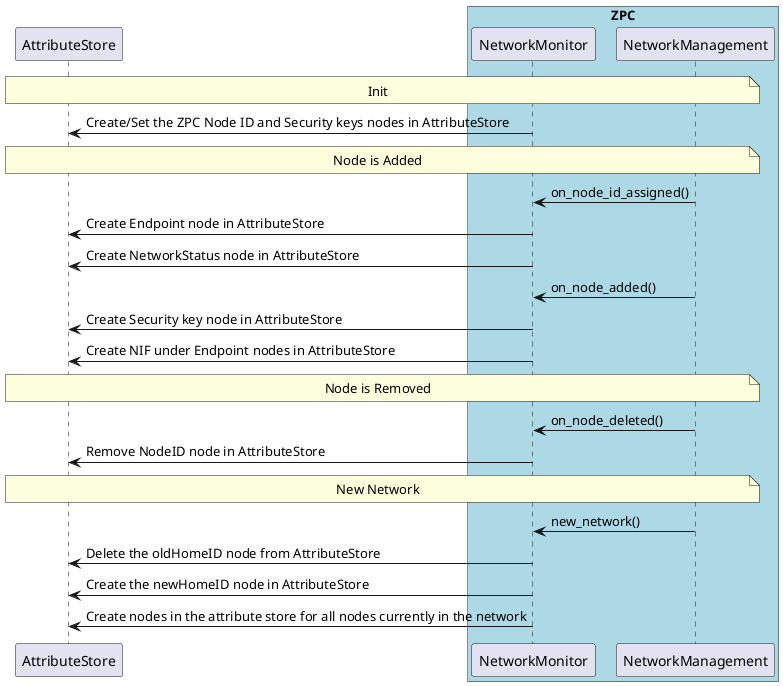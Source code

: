 @startuml inline_umlgraph_1.svg
  participant AttributeStore
  box "ZPC" #LightBlue
  participant NetworkMonitor
  participant NetworkManagement
  end box

  note over AttributeStore,NetworkManagement: Init
  NetworkMonitor        -> AttributeStore       : Create/Set the ZPC Node ID and Security keys nodes in AttributeStore
  note over AttributeStore,NetworkManagement: Node is Added
  NetworkManagement     -> NetworkMonitor       : on_node_id_assigned()
  NetworkMonitor        -> AttributeStore       : Create Endpoint node in AttributeStore
  NetworkMonitor        -> AttributeStore       : Create NetworkStatus node in AttributeStore
  NetworkManagement     -> NetworkMonitor       : on_node_added()
  NetworkMonitor        -> AttributeStore       : Create Security key node in AttributeStore
  NetworkMonitor        -> AttributeStore       : Create NIF under Endpoint nodes in AttributeStore
  note over AttributeStore,NetworkManagement: Node is Removed
  NetworkManagement     -> NetworkMonitor       : on_node_deleted()
  NetworkMonitor        -> AttributeStore       : Remove NodeID node in AttributeStore
  note over AttributeStore,NetworkManagement: New Network
  NetworkManagement     -> NetworkMonitor       : new_network()
  NetworkMonitor        -> AttributeStore       : Delete the oldHomeID node from AttributeStore
  NetworkMonitor        -> AttributeStore       : Create the newHomeID node in AttributeStore
  NetworkMonitor        -> AttributeStore       : Create nodes in the attribute store for all nodes currently in the network
@enduml
@startuml inline_umlgraph_2.svg
  hide footbox
  title Z-Wave node interview detection and monitoring
  participant "Attribute Resolver" as AttributeResolver
  participant "Attribute Store" as AttributeStore
  box "ZPC" #LightBlue
  participant "Network Monitor" as NetworkMonitor
  end box

  activate NetworkMonitor
  NetworkMonitor -> NetworkMonitor: Init
  NetworkMonitor -> AttributeStore: Register callback for NIFs attributes\nnetwork_monitor_on_nif_updated()
  deactivate NetworkMonitor
  ...
  AttributeStore        -> NetworkMonitor       : network_monitor_on_nif_updated()
  activate NetworkMonitor
  NetworkMonitor        -> AttributeStore       : Update the DOTDOT_ATTRIBUTE_ID_STATE_NETWORK_STATUS to \nZCL_NODE_STATE_NETWORK_STATUS_ONLINE_INTERVIEWING
  NetworkMonitor        -> AttributeResolver    : Register listener for the NodeID\nnetwork_monitor_node_id_resolution_listener()
  deactivate NetworkMonitor
  ...
  note over AttributeResolver: Node is resolved
  AttributeResolver     -> NetworkMonitor       : network_monitor_node_id_resolution_listener()
  NetworkMonitor        -> AttributeStore       : Update the DOTDOT_ATTRIBUTE_ID_STATE_NETWORK_STATUS to \nZCL_NODE_STATE_NETWORK_STATUS_ONLINE_FUNCTIONAL
@enduml
@startuml attribute_store_span_persistence.svg
title SPAN persistence in the attribute store
allow_mixing
skinparam objectBorderColor black

package "Attribute Store" <<Database>> {
  object "HomeID" as home_id #fffae6
  home_id : ID = ATTRIBUTE_HOME_ID
  home_id : value = Desired: [], Reported: [8C CE FB E6]

  object "ZPC NodeID" as zpc_node #f2ffe6
  zpc_node : Attribute Type = ATTRIBUTE_NODE_ID
  zpc_node : value = Desired: [], Reported: [01]

  package "Other Nodes"{
    object "NodeID" as node #f2ffe6
    node : Attribute Type = ATTRIBUTE_NODE_ID
    node : value = Desired: [], Reported: [03]

    object "SPAN Entry" as span_entry #FEFEFE
    span_entry : Attribute Type = ATTRIBUTE_S2_SPAN_ENTRY
    span_entry : value = Desired: [] - Reported: [00,3c,8c,fa,31,85,33,eb,db,70,5f,62,b4,65,95,53,91,fb,82,87,49,88,15,d5,ef,7c,dc,4e,36,ee,28,23,4b,d4,9f,01]
  }
}
home_id *-- zpc_node
home_id *-- node
node *-- span_entry
@enduml
@startuml attribute_store_mpan_persistence.svg
title MPAN persistence in the attribute store
allow_mixing
skinparam objectBorderColor black

package "Attribute Store" <<Database>> {

  object "HomeID" as home_id #fffae6
  home_id : ID = ATTRIBUTE_HOME_ID
  home_id : value = Desired: [], Reported: [8C CE FB E6]

  object "ZPC NodeID" as zpc_node #f2ffe6
  zpc_node : Attribute Type = ATTRIBUTE_NODE_ID
  zpc_node : value = Desired: [], Reported: [01]

  object "ZPC MPAN table" as mpan_table #FEFEFE
  mpan_table : Attribute Type = ATTRIBUTE_S2_MPAN_TABLE
  mpan_table : value = Desired: [], Reported: []

  object "ZPC MPAN entry 1" as mpan_entry_1 #FEFEFE
  mpan_entry_1 : Attribute Type = ATTRIBUTE_S2_MPAN_ENTRY
  mpan_entry_1 : value = Desired: [], Reported: [1a,f0,78,62,83,14,bd,42,4c,c5,41,24,f4,02,f2,d4,00,00,01,01]

  object "ZPC MPAN entry 2" as mpan_entry_2 #FEFEFE
  mpan_entry_2 : Attribute Type = ATTRIBUTE_S2_MPAN_ENTRY
  mpan_entry_2 : value = Desired: [], Reported: [5d,8e,47,ce,df,43,47,1f,f4,72,5d,84,43,6d,44,f3,00,00,02,01]

  package "Other Nodes"{
    object "NodeID" as node #f2ffe6
    node : Attribute Type = ATTRIBUTE_NODE_ID
    node : value = Desired: [], Reported: [03]

    object "Multicast Group list" as multicast_group_list #FEFEFE
    multicast_group_list : Attribute Type = ATTRIBUTE_MULTICAST_GROUP_LIST
    multicast_group_list : value = Desired: [], Reported: []

    object "Multicast Group" as multicast_group_1 #FEFEFE
    multicast_group_1 : Attribute Type = ATTRIBUTE_MULTICAST_GROUP
    multicast_group_1 : value = Desired: [], Reported: [01]

    object "Multicast Group" as multicast_group_2 #FEFEFE
    multicast_group_2 : Attribute Type = ATTRIBUTE_MULTICAST_GROUP
    multicast_group_2 : value = Desired: [], Reported: [02]
  }
}

home_id *-- zpc_node

zpc_node *-- mpan_table
mpan_table *-- mpan_entry_1
mpan_table *-- mpan_entry_2

home_id *-- node
node *-- multicast_group_list
multicast_group_list *-- multicast_group_1
multicast_group_list *-- multicast_group_2
@enduml
@startuml inline_umlgraph_5.svg
  box "MQTT Broker" #LightYellow
  participant MQTT
  end box

  box "ZPC" #LightBlue

  participant UclNetworkManagement
  participant NetworkManagement
  end box
  '<i>ucl/by-unid/<gw-node>/</i>\n<i>ProtocolController/NetworkManagement</i>\n{"State": "Idle"}
  note over MQTT: User trigger Add Node
  MQTT                  -> UclNetworkManagement : <i>ucl/by-unid/<gw-node>/</i>\n<i>ProtocolController/</i>\n<i>NetworkManagement/Write</i>\n{"State": "add node", ...}
  UclNetworkManagement  -> NetworkManagement    : zwave_network_management_add_node()
  NetworkManagement     -> UclNetworkManagement : on_state_updated(NM_WAITING_FOR_ADD)
  UclNetworkManagement  -> MQTT                 : <i>ucl/by-unid/<gw-node>/</i>\n<i>ProtocolController/</i>\n<i>NetworkManagement</i>\n{"State": "add node", ...}
  NetworkManagement     -> UclNetworkManagement : on_keys_reported()
  UclNetworkManagement  -> NetworkManagement    : zwave_network_management_keys_set()
  NetworkManagement     -> UclNetworkManagement : on_dsk_report()
  UclNetworkManagement  -> MQTT                 : <i>ucl/by-unid/<gw-node>/</i>\n<i>ProtocolController/</i>\n<i>NetworkManagement</i>\n{"State": "add node",\n<Request DSK>}
  note over MQTT
  User decides to supply DSK
  or Reject the DSK, which
  will end up with a non secure
  node inclusion
  end note
  MQTT                  -> UclNetworkManagement : <i>ucl/by-unid/<gw-node>/</i>\n<i>ProtocolController/</i>\n<i>NetworkManagement/Write</i>\n{"State":"add node"\nDSK or "UserAccept"=false}
  UclNetworkManagement  -> NetworkManagement    : zwave_network_management_dsk_set()
  NetworkManagement     -> UclNetworkManagement : on_node_added()
  UclNetworkManagement  -> MQTT                 : <i>ucl/by-unid/<gw-node>/</i>\n<i>ProtocolController/NetworkManagement</i>\nNetworkManagement {"State": "Idle"}
@enduml
@startuml inline_umlgraph_6.svg
  box "MQTT Broker" #LightYellow
  participant MQTT
  end box
  box "ZPC" #LightBlue
  participant UclNetworkManagement
  participant NetworkManagement
  end box

  note over MQTT: User trigger Remove Node
  MQTT                  -> UclNetworkManagement : <i>ucl/by-unid/<gw-node>/</i>\n<i>ProtocolController/</i>\n<i>NetworkManagement/Write</i>\n{"State": "remove node", ...}
  UclNetworkManagement  -> NetworkManagement    : zwave_network_management_remove_node()
  NetworkManagement     -> UclNetworkManagement : on_state_updated(NM_WAITING_FOR_NODE_REMOVAL)
  UclNetworkManagement  -> MQTT                 : <i>ucl/by-unid/<gw-node>/</i>\n<i>ProtocolController/</i>\n<i>NetworkManagement</i>\n{"State": "remove node", ...}
  ... Waiting for node to be removed ...
  NetworkManagement     -> UclNetworkManagement : on_state_updated(NM_IDLE)
  UclNetworkManagement  -> MQTT                 : <i>ucl/by-unid/<gw-node>/</i>\n<i>ProtocolController/</i>\n<i>NetworkManagement</i>\n{"State": "idle", ...}
@enduml
@startuml inline_umlgraph_7.svg
  box "MQTT Broker" #LightYellow
  participant MQTT
  end box
  box "ZPC" #LightBlue
  participant UclNodeState
  participant UclNetworkManagement
  participant NetworkManagement
  end box

  note over MQTT: User trigger Remove Offline Node
  MQTT                  -> UclNodeState         : <i>ucl/by-unid/<offline-node-unid>/State/Commands/OfflineRemove</i>\n"
  UclNodeState          -> UclNetworkManagement : ucl_network_management_remove_offline_node(node_id)
  UclNetworkManagement  -> NetworkManagement    : zwave_network_management_remove_failed(node_id)
  NetworkManagement     -> UclNetworkManagement : on_state_updated(NM_WAITING_FOR_FAILED_NODE_REMOVAL)
  UclNetworkManagement  -> MQTT                 : <i>ucl/by-unid/<gw-node>/</i>\n<i>ProtocolController/</i>\n<i>NetworkManagement</i>\n{"State": "remove node", ...}
  ... Waiting for offfline node to be removed ...
  NetworkManagement     -> UclNetworkManagement : on_state_updated(NM_IDLE)
  UclNetworkManagement  -> MQTT                 : <i>ucl/by-unid/<gw-node>/</i>\n<i>ProtocolController/</i>\n<i>NetworkManagement</i>\n{"State": "idle", ...}
@enduml
@startuml zwave_multicast.svg
participant SomeTask as t1
participant AttributeStore as as
participant AttributeResolver as ar
participant AttributeResolverGroup as ag
participant "Z-Wave CommandClasses" as cc
participant "Z-Wave API" as zw

... Init ...
ag -> ar : attribute_resolver_register_set_rule_listener(&on_new_set_rule_registered)

... Command Class Init ...
note over cc
    Each CC will register rules on Desired Z-Wave
    attributes, in this example only one rule
    registration is shown.
end note
loop For each registered rule from the Z-Wave Command Class handler
    cc -> ar : attribute_resolver_register_rule(...)
    ar -> ag : on_new_set_rule_registered(...)
    ag -> as : attribute_store_register_callback_by_type_and_state(on_settable_attribute_update, ...)
    note over ag
        Attribute Resolver Group registers a callback for
        when the attribute value is set.
    end note
end

... Desired attribute set ...
note over t1
    Task sets a number of attributes. This could
    e.g. be a command for a ZCL group. In this
    example the task will set the same desired
    value for the same attribute type on 2 nodes
    (could e.g. be On to a
    binary switch).
end note

t1 -> as : attribute_store_set_node_attribute_value(1, DESIRED, ON, 1)
as -> ag : on_settable_attribute_update(...)
note over ag
    Attribute Group Resolver stores the node
    in the <i>multicast_candidates</i> list
end note
t1 -> as : attribute_store_set_node_attribute_value(2, DESIRED, ON, 1)
as -> ag : on_settable_attribute_update(...)
note over ag
    Attribute Group Resolver stores the node
    in the <i>multicast_candidates</i> list
end note

note over ar
    Attribute Resolver will on its next scan
    detect the Desired attribute changes and
    call <i>attribute_resolver_send()</i>, which
    calls <i>zpc_attribute_resolver_send_group()</i>
end note
ar -> ag : zpc_attribute_resolver_send_group(1)
note over ag
    Attribute Store Group will loop through the
    <i>multicast_candidates</i> list and find the
    desired attributes, that can be multicasted.
    Each attribute, that can be multicasted over
    Z-Wave will be sent here, and the attributes
    will be marked added to the attribute store
    resolution list.
end note
ag -> zw : zwave_tx_assign_group(...)
ag -> zw : zwave_tx_scheme_get_node_tx_options(...)
alt supervision
    ag -> zw : zwave_command_class_supervision_send_data(...)
else no supervision
    ag -> zw : zwave_tx_send_data(...)
end
ag -> ar : attribute_resolver_associate_node_with_tx_sessions_id()

ar -> ag : zpc_attribute_resolver_send_group(2)
note over ag
    When the attribute resolver calls the 2nd send
    the attribute is already sent as a multicast,
    and the <i>zpc_attribute_resolver_send_group()</i>
    function will return immediately.
end note
@enduml
@startuml attribute_store_color_switch_command_class.svg
allow_mixing
skinparam objectBorderColor black

legend top
<font color=#FEFEFE>ATTRIBUTE(type)</font> : ATTRIBUTE_COMMAND_CLASS_SWITCH_COLOR_type
endlegend

package "Attribute Store" <<Database>> {
  object "NodeID" as node #f2ffe6
  node : Attribute Type = ATTRIBUTE_NODE_ID
  node : value = Desired: [], Reported: [03]

  object "Endpoint Attribute" as endpoint #e6fff7
  endpoint : Attribute Type = ATTRIBUTE_ENDPOINT_ID
  endpoint : value = Desired: [] - Reported: [04]

  object "Version" as version #FEFEFE
  version : Attribute Type = ATTRIBUTE(VERSION)
  version : value = Desired: [] - Reported: [2]

  object "Supported Components IDs" as supported_components_ids #FFFFFF
  supported_components_ids : Attribute Type = ATTRIBUTE(SUPPORTED_COLOR_COMPONENT_MASK)
  supported_components_ids : value = Desired: [] - Reported: [1C]

  object "Color State" as color_state #FFFFFF
  color_state : Attribute Type = ATTRIBUTE(ATTRIBUTE_COMMAND_CLASS_SWITCH_COLOR_STATE)
  color_state : value = Desired: [1] - Reported: [0]

  package "For each Component ID" <<Rectangle>> {

    object "Component ID" as component_id #FFFFFF
    component_id : Attribute Type = ATTRIBUTE(COLOR_COMPONENT_ID)
    component_id : value = Desired: [] - Reported: [3]

    object "Value" as component_id_value #FFFFFF
    component_id_value : Attribute Type = ATTRIBUTE(VALUE)
    component_id_value : value = Desired: [] - Reported: [255]

    object "Duration" as component_id_duration #FFFFFF
    component_id_duration : Attribute Type = ATTRIBUTE(DURATION)
    component_id_duration : value = Desired: [] - Reported: [2]
}

node *-- endpoint
endpoint *-- version
endpoint *-- supported_components_ids
endpoint *-- color_state
color_state *-- component_id
component_id *-- component_id_value
component_id *-- component_id_duration
@enduml
@startuml attribute_store_color_switch_command_class.svg
allow_mixing
skinparam objectBorderColor black

legend top
<font color=#FEFEFE>ATTRIBUTE(type)</font> : ATTRIBUTE_COMMAND_CLASS_SWITCH_COLOR_type
endlegend

package "Attribute Store" <<Database>> {
  object "NodeID" as node #f2ffe6
  node : Attribute Type = ATTRIBUTE_NODE_ID
  node : value = Desired: [], Reported: [03]

  object "Endpoint Attribute" as endpoint #e6fff7
  endpoint : Attribute Type = ATTRIBUTE_ENDPOINT_ID
  endpoint : value = Desired: [] - Reported: [04]

  object "Version" as version #FEFEFE
  version : Attribute Type = ATTRIBUTE(VERSION)
  version : value = Desired: [] - Reported: [2]

  object "Supported Components IDs" as supported_components_ids #FFFFFF
  supported_components_ids : Attribute Type = ATTRIBUTE(SUPPORTED_COLOR_COMPONENT_MASK)
  supported_components_ids : value = Desired: [] - Reported: [1C]

  object "Color State" as color_state #FFFFFF
  color_state : Attribute Type = ATTRIBUTE(ATTRIBUTE_COMMAND_CLASS_SWITCH_COLOR_STATE)
  color_state : value = Desired: [1] - Reported: [0]

  package "For each Component ID" <<Rectangle>> {

    object "Component ID" as component_id #FFFFFF
    component_id : Attribute Type = ATTRIBUTE(COLOR_COMPONENT_ID)
    component_id : value = Desired: [] - Reported: [3]

    object "Value" as component_id_value #FFFFFF
    component_id_value : Attribute Type = ATTRIBUTE(VALUE)
    component_id_value : value = Desired: [] - Reported: [255]

    object "Duration" as component_id_duration #FFFFFF
    component_id_duration : Attribute Type = ATTRIBUTE(DURATION)
    component_id_duration : value = Desired: [] - Reported: [2]
}

node *-- endpoint
endpoint *-- version
endpoint *-- supported_components_ids
endpoint *-- color_state
color_state *-- component_id
component_id *-- component_id_value
component_id *-- component_id_duration
@enduml
@startuml inline_umlgraph_11.svg
 top to bottom direction
 scale 2200 width

 rectangle  S0_INC_IDLE #aliceblue;line:blue;line.bold;text:blue
 together {
 rectangle  S0_AWAITING_SCHEME_REPORT #aliceblue;line:blue;line.bold;text:blue
 rectangle  S0_HANDLE_SCHEME_REPORT #aliceblue;line:blue;line.bold;text:blue
 rectangle  S0_AWAITING_KEY_VERIFY #aliceblue;line:blue;line.bold;text:blue
 rectangle  S0_HANDLE_NET_KEY_VERIFY #aliceblue;line:blue;line.bold;text:blue
 rectangle  S0_AWAITING_2SCHEME_REPORT #aliceblue;line:blue;line.bold;text:blue
 }

   S0_INC_IDLE -down-> S0_AWAITING_SCHEME_REPORT
 note on link
 EV_S0_BOOTSTRAPPING_START
 S0_SEND_SCHEME_GET_ACTION
 s0_send_scheme_get()
 end note

   S0_AWAITING_SCHEME_REPORT --> S0_INC_IDLE
 note on link
 EV_S0_BOOTSTRAP_ABORT
 S0_BOOTSTRAP_ABORT_ACTION
 s0_abort_bootstrap()
 end note

   S0_AWAITING_SCHEME_REPORT --> S0_INC_IDLE
 note on link
 EV_S0_TIMEOUT
 S0_BOOTSTRAP_ABORT_ACTION
 s0_abort_bootstrap()
 end note

   S0_AWAITING_SCHEME_REPORT --> S0_HANDLE_SCHEME_REPORT
 note on link
 EV_S0_SCHEME_REPORT_RECEIVED
 S0_SCHEME_REPORT_RECV_ACTION
 s0_handle_net_key_verify()
 end note

   S0_HANDLE_SCHEME_REPORT --> S0_INC_IDLE
 note on link
 EV_S0_WRONG_SCHEME_REPORT
 S0_BOOTSTRAP_ABORT_ACTION
 s0_abort_bootstrap()
 end note

   S0_HANDLE_SCHEME_REPORT --> S0_AWAITING_KEY_VERIFY
 note on link
 EV_S0_SEND_KEY_SET
 S0_SEND_KEY_SET_ACTION
 s0_send_key_set()
 end note

   S0_AWAITING_KEY_VERIFY --> S0_INC_IDLE
 note on link
 EV_S0_TIMEOUT
 S0_BOOTSTRAP_ABORT_ACTION
 s0_abort_bootstrap()
 end note

   S0_AWAITING_KEY_VERIFY --> S0_HANDLE_NET_KEY_VERIFY
 note on link
 S0_HANDLE_NET_KEY_VERIFY
 S0_NET_KEY_VERIFY_RECEIVED_ACTION
 s0_handle_net_key_verify()
 end note

   S0_AWAITING_KEY_VERIFY --> S0_INC_IDLE
 note on link
 EV_S0_BOOTSTRAP_ABORT
 S0_BOOTSTRAP_ABORT_ACTION
 s0_abort_bootstrap()
 end note

   S0_HANDLE_NET_KEY_VERIFY --> S0_INC_IDLE
 note on link
 EV_S0_WAS_NOT_CONTROLLER
 S0_NO_ACTION
 s0_abort_bootstrap()
 end note

   S0_HANDLE_NET_KEY_VERIFY --> S0_AWAITING_2SCHEME_REPORT
 note on link
 EV_S0_SEND_SCHEME_INHERIT
 s0_send_scheme_inherit()
 end note

   S0_AWAITING_2SCHEME_REPORT --> S0_INC_IDLE
 note on link
 EV_S0_SCHEME_REPORT_RECEIVED
 S0_SEND_SCHEME_INHERIT_ACTION
 callback to NM
 end note

   S0_AWAITING_2SCHEME_REPORT --> S0_INC_IDLE
 note on link
 EV_S0_TIMEOUT
 S0_BOOTSTRAP_ABORT_ACTION
 s0_abort_bootstrap()
 end note


   S0_AWAITING_2SCHEME_REPORT --> S0_INC_IDLE
 note on link
 EV_S0_BOOTSTRAP_ABORT
 S0_BOOTSTRAP_ABORT_ACTION
 s0_abort_bootstrap()
 end note
@enduml
@startuml inline_umlgraph_13.svg
' Style for the diagram
!theme plain
hide footbox
title Z-Wave frame transmission\nComponents with processes in grey

' List of participants
participant "User component" as u
participant "Z-Wave TX" as tx #DEDEDE
participant "Z-Wave Transports" as zwave_transports
participant "Z-Wave API" as zwapi
participant "Z-Wave RX" as rx #DEDEDE

u -> tx: <b>zwave_tx_send_data\n(frame data, user_callback_function)
tx -> tx: Queues the frame
tx -> u: returns\nSL_STATUS_OK, zwave_tx_session_id
tx -> tx: Process verifies\nthe TX queue
tx -> zwave_transports: <b>zwave_controller_transport_send_data\n(frame data, Z-Wave TX Callback)
zwave_transports -> zwapi: <b>zwapi_send_data\n(frame data, Z-Wave TX Callback)
zwapi -> zwave_transports : SL_STATUS_OK
zwave_transports -> tx : SL_STATUS_OK
zwapi -> zwapi: Frame being sent\non the radio
rx -> rx: continuously\nmonitors\nincoming\nmessages
rx -> zwapi: <b>zwapi_poll</b>()
zwapi -> tx: Z-Wave TX Callback\n(callback registered with last call \nto zwapi_send_data)
tx -> u: User callback
@enduml
@startuml inline_umlgraph_14.svg
' Style for the diagram
!theme plain
hide footbox

title Z-Wave TX parent frame functionality with transports (example)

' List of participants
participant "User component" as u
participant "Z-Wave TX" as tx #DEDEDE
participant "Z-Wave Transports" as zwave_transports
participant "Z-Wave\nS2" as s2 #DEDEDE
participant "Z-Wave API" as zwapi
participant "Z-Wave RX" as rx #DEDEDE

rnote left of u: I have a frame\nto be encrypted\nand then sent.
u -> tx: <b>zwave_tx_send_data\n(frame data, encapsulation=S2 Auth)

rnote right of tx: <b>Queue:\n<b>- Frame 1</b>: Encapsulation S2 Auth

tx -> zwave_transports: <b>zwave_controller_transport_send_data</b>\n(Frame 1, no parent)
zwave_transports -> s2: <b>zwave_s2_send_data</b>\n(Frame 1, no parent)
s2 -> zwave_transports: SL_STATUS_OK
zwave_transports -> tx: SL_STATUS_OK

rnote right of tx: Waits that Z-Wave\nTransports callbacks for Frame 1.

loop for as many encapsulated frames needed\n(Nonce Get, Encapsulated frame, etc) to get Frame 1 delivered
  s2 -> tx: <b>zwave_tx_send_data</b>\n(Frame 2 data, encapsulation = None, Parent = Frame 1)
  rnote right of tx: <b>Queue:\n<b>- Frame 1</b>: Encapsulation S2 Auth\n<b>- Frame 2</b>: Encapsulation None, parent=Frame 1
  tx -> zwave_transports: <b>zwave_controller_transport_send_data</b>\n(Frame 2, Parent = Frame 1)
  zwave_transports -> s2: <b>zwave_s2_send_data</b>\n(Frame 2, Parent = Frame 1)
  s2 -> zwave_transports: SL_STATUS_NOT_SUPPORTED
  zwave_transports -> zwapi: <b>zwave_s2_send_data</b>\n(Frame 2, Parent = Frame 1)
  zwapi -> zwave_transports: SL_STATUS_OK
  zwave_transports -> tx: SL_STATUS_OK

  rnote right of tx: Waits that Z-Wave\nTransports callbacks for Frame 2.

  zwapi -> zwapi: Frame being sent\non the radio
  rx -> rx: continuously\nmonitors\nincoming\nmessages
  rx -> zwapi: <b>zwapi_poll</b>()
  zwapi -> tx: <b>zwapi_send_data</b> callback\n(Frame 2 transmission results)

  tx -> s2: <b>zwave_tx_send_data</b> callback\n(frame 2 transmission results)
end
s2 -> tx: <b>zwave_controller_transport_send_data</b> callback\nFrame 1 transmission completed (no more to encapsulate)

rnote right of tx: <b>Queue:\n<b>- Frame 1</b>: Encap. S2 Auth (sent via Frame 2)
tx -> tx: Process verifies the TX queue\nSee that next frame (1)\nis to be discarded because of Frame 2 replacing it.

tx -> u: <b>zwave_tx_send_data</b> callback\n(frame 1 transmission results)
@enduml
@startuml inline_umlgraph_17.svg
' Style for the diagram
!theme plain
skinparam ActivityBackgroundColor #DEDEDE
skinparam ActivityBorderColor #480509
skinparam ActivityBorderThickness 2
skinparam ActivityFontColor #000000
skinparam ActivityStartColor #797777

partition "Z-Wave TX Process" {
  (*) -->[init] ZWAVE_TX_STATE_IDLE
  if "Queue empty?" then
    -->[Yes] ZWAVE_TX_STATE_IDLE
  else
    -->[No] ZWAVE_TX_STATE_TRANSMISSION_ONGOING
  endif
}

partition "Z-Wave API" {
  --> zwapi_send_data()
}

partition "Z-Wave TX Process" {
  -->[Yes] ZWAVE_TX_STATE_BACKOFF
  if "Backoff timer expired/answer received" then
    if "Child frame?" then
      -->[Yes] ZWAVE_TX_STATE_TRANSMISSION_ONGOING
    else
      -->[No] ZWAVE_TX_STATE_IDLE
    endif
  else
    -->[wait] ZWAVE_TX_STATE_BACKOFF
endif
}
@enduml
@startuml attribute_store_firmware_update.svg
title Firmware Update data model
allow_mixing
skinparam objectBorderColor black

legend top
<font color=#FEFEFE>ATTRIBUTE(type)</font> : ATTRIBUTE_COMMAND_CLASS_FWU_MD_type
endlegend

package "Attribute Store" <<Database>> {
  object "NodeID" as node #f2ffe6
  node : Attribute Type = ATTRIBUTE_NODE_ID
  node : value = Desired: [], Reported: [03]

  object "Endpoint Attribute" as endpoint #e6fff7
  endpoint : Attribute Type = ATTRIBUTE_ENDPOINT_ID
  endpoint : value = Desired: [] - Reported: [04]

  object "Version" as version #FFFFFF
  version : Attribute Type = ATTRIBUTE(VERSION)
  version : value = Desired: [] - Reported: [5]

  object "Firmware Update" as firmware_update #FFFFFF
  firmware_update : Attribute Type = ATTRIBUTE(FWU)
  firmware_update : value = Desired: [], Reported: [1]

  package "For each Firmware ID (0..N)" <<Rectangle>> {
    object "Firmware Entry" as firmare_entry #FFFFFF
    firmare_entry : Attribute Type = ATTRIBUTE(FWU_FW)
    firmare_entry : value = Desired: [], Reported: [0]

    object "Firmware ID" as firmare_id #FFFFFF
    firmare_id : Attribute Type = ATTRIBUTE(FWU_FW_ID)
    firmare_id : value = Desired: [], Reported: [1234]

    object "Firmware Upgradable" as firmare_upgradable #FFFFFF
    firmare_upgradable : Attribute Type = ATTRIBUTE(FWU_FW_ID)
    firmare_upgradable : value = Desired: [], Reported: [0xFF]
  }

  object "Manufacturer ID" as manufacturer_id #FFFFFF
  manufacturer_id : Attribute Type = ATTRIBUTE(FWU_MANUFACTURER_ID)
  manufacturer_id : value = Desired: [], Reported: [0000]

  object "Fragment size" as fragment_size #FFFFFF
  fragment_size : Attribute Type = ATTRIBUTE(FWU_FRAGMENT_SIZE)
  fragment_size : value = Desired: [], Reported: [50]

  object "Activation" as activation #FFFFFF
  activation : Attribute Type = ATTRIBUTE(FWU_ACTIVATION)
  activation : value = Desired: [], Reported: [1]

  object "CC" as cc #FFFFFF
  cc : Attribute Type = ATTRIBUTE(FWU_CC)
  cc : value = Desired: [], Reported: [1]
}

node *-- endpoint
endpoint *-- version
endpoint *-- firmware_update
firmware_update *-- firmare_entry
firmare_entry *-- firmare_id
firmare_entry *-- firmare_upgradable
firmware_update *-- manufacturer_id
firmware_update *-- fragment_size
firmware_update *-- activation
firmware_update *-- cc

manufacturer_id -[hidden]--> fragment_size
activation -[hidden]--> cc
@enduml
@startuml attribute_store_firmware_update_transfer.svg
title Firmware Update transfer data model
allow_mixing
skinparam objectBorderColor black

legend top
<font color=#FEFEFE>ATTRIBUTE(type)</font> : ATTRIBUTE_COMMAND_CLASS_FWU_MD_type
endlegend

package "Attribute Store" <<Database>> {
  object "NodeID" as node #f2ffe6
  node : Attribute Type = ATTRIBUTE_NODE_ID
  node : value = Desired: [], Reported: [03]

  object "Endpoint Attribute" as endpoint #e6fff7
  endpoint : Attribute Type = ATTRIBUTE_ENDPOINT_ID
  endpoint : value = Desired: [] - Reported: [04]

  object "Firmware Update" as firmware_update #FFFFFF
  firmware_update : Attribute Type = ATTRIBUTE(FWU)
  firmware_update : value = Desired: [], Reported: [1]

  object "Transfer State" as transfer_state #FFFFFF
  transfer_state : Attribute Type = ATTRIBUTE(FW_TRANSFER)
  transfer_state : value = Desired: [1] - Reported: []

  object "Target" as firmware_target #FFFFFF
  firmware_target : Attribute Type = ATTRIBUTE(TRANSFER_TARGET)
  firmware_target : value = Desired: [], Reported: [0]

  object "Apply Timestamp" as apply_timestamp #FFFFFF
  apply_timestamp : Attribute Type = ATTRIBUTE(TRANSFER_APPLY_TIMESTAMP)
  apply_timestamp : value = Desired: [], Reported: [234030495820439]

  object "Filename" as filename #FFFFFF
  filename : Attribute Type = ATTRIBUTE(TRANSFER_FILENAME)
  filename : value = Desired: [], Reported: [ZW_PowerStrip.gbl]

  object "Offset" as transfer_offset #FFFFFF
  transfer_offset : Attribute Type = ATTRIBUTE(TRANSFER_OFFSET)
  transfer_offset : value = Desired: [], Reported: [4]

  object "Size" as total_size #FFFFFF
  total_size : Attribute Type = ATTRIBUTE(TRANSFER_SIZE)
  total_size : value = Desired: [], Reported: [85020]

  object "Last Status" as last_status #FFFFFF
  last_status : Attribute Type = ATTRIBUTE(FW_TRANSFER_LAST_STATUS)
  last_status : value = Desired: [], Reported: [0]

  object "Fragment Size" as fragment_size #FFFFFF
  fragment_size : Attribute Type = ATTRIBUTE(FWU_FRAGMENT_SIZE)
  fragment_size : value = Desired: [], Reported: [1C]

  object "Expiry time" as expiry_time #FFFFFF
  expiry_time : Attribute Type = ATTRIBUTE(TRANSFER_EXPIRY_TIME)
  expiry_time : value = Desired: [], Reported: [234030496320439]
}

node *-- endpoint
endpoint *-- firmware_update
firmware_update *-- transfer_state
transfer_state *-- firmware_target
transfer_state *-- apply_timestamp
transfer_state *-- filename

firmware_target -[hidden]--> transfer_offset
apply_timestamp -[hidden]--> total_size
filename -[hidden]--> last_status
transfer_offset -[hidden]--> fragment_size
total_size -[hidden]--> expiry_time

transfer_state *-- transfer_offset
transfer_state *-- total_size
transfer_state *-- last_status
transfer_state *-- fragment_size
transfer_state *-- expiry_time
@enduml
@startuml inline_umlgraph_19.svg
[*] --> IDLE
IDLE --> ONGOING : Initiate firmware update
IDLE: Reported: IDLE
IDLE: Desired: IDLE
ONGOING --> ONGOING : End node responds and frame valid
ONGOING: Reported: ONGOING
ONGOING: Desired: IDLE
ONGOING --> WAITING_FOR_ACTIVATION : Update done and end node supports activation
WAITING_FOR_ACTIVATION --> ACTIVATION_TIMEOUT: Set apply timer callback
ACTIVATION_TIMEOUT --> IDLE : Get rule triggerred to send Activtion command. Update either success or fail.
WAITING_FOR_ACTIVATION: Reported: WAITING_FOR_ACTIVATION
WAITING_FOR_ACTIVATION: Desired: IDLE
ACTIVATION_TIMEOUT: Reported: Undefined
ACTIVATION_TIMEOUT: Desired: WAITING_FOR_ACTIVATION
ONGOING --> WAITING_FOR_REBOOT : Update done and end node requires reboot
WAITING_FOR_REBOOT: Reported: WAITING_FOR_REBOOT
WAITING_FOR_REBOOT: Desired: IDLE
WAITING_FOR_REBOOT --> IDLE : Reboot done. Update either success or fail.
ONGOING --> IDLE : Update either success or fail. No reboot needed.
@enduml
@startuml multi_channel_attribute_store_tree.svg
title Attribute Store Multi Channel Command Class attributes
allow_mixing
skinparam objectBorderColor black

object HomeID #fffae6
HomeID : ID = ATTRIBUTE_HOME_ID
HomeID : value = Desired: [], Reported: [8C CE FB E6]

object "NodeID" as NodeID_1 #f2ffe6
NodeID_1 : ID = ATTRIBUTE_NODE_ID
NodeID_1 : value = Desired: [], Reported: [01]

object "Endpoint 0" as endpoint_0 #e6fff7
endpoint_0 : ID = ATTRIBUTE_ENDPOINT_ID
endpoint_0 : value = Desired: [], Reported: [00]

object "Attribute" as attribute_1 #FFFFFF
attribute_1 : ID = MULTI_CHANNEL_VERSION
attribute_1 : value = Desired: [], Reported: [04]

object "Attribute" as attribute_2 #FFFFFF
attribute_2 : ID = MULTI_CHANNEL_IDENTICAL_ENDPOINTS
attribute_2 : value = Desired: [], Reported: [00]

object "Attribute" as attribute_3 #FFFFFF
attribute_3 : ID = MULTI_CHANNEL_INDIVIDUAL_ENDPOINTS
attribute_3 : value = Desired: [], Reported: [03]

object "Attribute" as attribute_4 #FFFFFF
attribute_4 : ID = MULTI_CHANNEL_AGGREGATED_ENDPOINTS
attribute_4 : value = Desired: [], Reported: [02]

object "Attribute" as attribute_5 #FFFFFF
attribute_5 : ID = MULTI_CHANNEL_ALL_INDIVIDUAL_ENDPOINTS_FOUND
attribute_5 : value = Desired: [], Reported: [01]


package "For each Individual endpoint" <<Rectangle>> {
  object "Endpoint X" as endpoint_x #e6fff7
  endpoint_x : ID = ATTRIBUTE_ENDPOINT_ID
  endpoint_x : value = Desired: [], Reported: [X]
}

package "For each Aggregated endpoint" <<Rectangle>> {
  object "Endpoint Y" as endpoint_y #e6fff7
  endpoint_y : ID = ATTRIBUTE_ENDPOINT_ID
  endpoint_y : value = Desired: [], Reported: [Y]

  object "Attribute" as attribute_6 #FFFFFF
  attribute_6 : ID = MULTI_CHANNEL_AGGREGATED_MEMBERS
  attribute_6 : value = Desired: [], Reported: [X1 X2 X3]
}

HomeID *-- NodeID_1
NodeID_1 *-- endpoint_0
NodeID_1 *-- endpoint_x
NodeID_1 *-- endpoint_y
endpoint_0 *-- attribute_1
endpoint_0 *-- attribute_2
endpoint_0 *-- attribute_3
endpoint_0 *-- attribute_4
endpoint_0 *-- attribute_5
endpoint_y *-- attribute_6

attribute_1 -[hidden]--> attribute_3
attribute_2 -[hidden]--> attribute_4
attribute_3 -[hidden]--> attribute_5
attribute_4 -[hidden]--> attribute_6
@enduml
@startuml attribute_store_version_data.svg
title Version Command Class data model
allow_mixing
skinparam objectBorderColor black

legend top
<font color=#FEFEFE>ATTRIBUTE(type)</font> : ATTRIBUTE_CC_VERSION_type
endlegend

package "Attribute Store" <<Database>> {
  object "NodeID" as node_id #f2ffe6
  node_id : Attribute Type = ATTRIBUTE_NODE_ID
  node_id : value = Desired: [], Reported: [03]

  object "Endpoint Attribute" as endpoint #e6fff7
  endpoint : Attribute Type = ATTRIBUTE_ENDPOINT_ID
  endpoint : value = Desired: [] - Reported: [04]

  object "Version CC version" as version_cc_version #FFFFFF
  version_cc_version : Attribute Type = ATTRIBUTE_COMMAND_CLASS_VERSION_VERSION
  version_cc_version : value = Desired: [], Reported: [1]

  object "Version Report Data" as version_report_data #FFFFFF
  version_report_data : Attribute Type = ATTRIBUTE(VERSION_REPORT_DATA)
  version_report_data : value = Desired: [] - Reported: [1]

  object "Z-Wave Library type" as zwave_library_type #FFFFFF
  zwave_library_type : Attribute Type = ATTRIBUTE(ZWAVE_LIBRARY_TYPE)
  zwave_library_type : value = Desired: [] - Reported: [7]

  object "Z-Wave Protocol version" as zwave_protocol_version #FFFFFF
  zwave_protocol_version : Attribute Type = ATTRIBUTE(ZWAVE_PROTOCOL_VERSION)
  zwave_protocol_version : value = Desired: [] - Reported: [00 07 16 03]

  package "For each Firmware target" <<Rectangle>> {
    object "Firmware (target)" as firmware #FFFFFF
    firmware : Attribute Type = ATTRIBUTE(FIRMWARE)
    firmware : value = Desired: [] - Reported: [00]

    object "Firmware version" as firmware_version #FFFFFF
    firmware_version : Attribute Type = ATTRIBUTE(FIRMWARE_VERSION)
    firmware_version : value = Desired: [] - Reported: [00 07 15 03]
  }

  object "Z-Wave Software Get Support" as zwave_software_get_support #FFFFFF
  zwave_software_get_support : Attribute Type = ATTRIBUTE(ZWAVE_SOFTWARE_GET_SUPPORT)
  zwave_software_get_support : value = Desired: [] - Reported: [01]

  object "SDK Version" as sdk_version #FFFFFF
  sdk_version : Attribute Type = ATTRIBUTE(SDK_VERSION)
  sdk_version : value = Desired: [] - Reported: [00 07 17 00]

  object "App Framework API Version" as app_framework_api_version #FFFFFF
  app_framework_api_version : Attribute Type = ATTRIBUTE(APPLICATION_FRAMEWORK_API_VERSION)
  app_framework_api_version : value = Desired: [] - Reported: [00 07 12 15]

  object "App Framework build number" as app_framework_build #FFFFFF
  app_framework_build : Attribute Type = ATTRIBUTE(APPLICATION_FRAMEWORK_BUILD_NUMBER)
  app_framework_build : value = Desired: [] - Reported: [00 00 10 00]

  object "Host interface Version" as host_interface_version #FFFFFF
  host_interface_version : Attribute Type = ATTRIBUTE(HOST_INTERFACE_VERSION)
  host_interface_version : value = Desired: [] - Reported: [00 07 12 15]

  object "Host interface build number" as host_interface_build #FFFFFF
  host_interface_build : Attribute Type = ATTRIBUTE(HOST_INTERFACE_BUILD_NUMBER)
  host_interface_build : value = Desired: [] - Reported: [00 00 10 00]

  object "Z-Wave Protocol build number" as zwave_protocol_build #FFFFFF
  zwave_protocol_build : Attribute Type = ATTRIBUTE(ZWAVE_PROTOCOL_BUILD_NUMBER)
  zwave_protocol_build : value = Desired: [] - Reported: [00 00 10 00]

  object "Application build number" as application_build #FFFFFF
  application_build : Attribute Type = ATTRIBUTE(APPLICATION_BUILD_NUMBER)
  application_build : value = Desired: [] - Reported: [00 00 10 00]

  object "Hardware" as hardware_version #FFFFFF
  hardware_version : Attribute Type = ATTRIBUTE(HARDWARE_VERSION)
  hardware_version : value = Desired: [] - Reported: [00 00 00 01]

  object "Version CC found" as version_cc_found #FFFFFF
  version_cc_found : Attribute Type = ATTRIBUTE(FOUND)
  version_cc_found : value = Desired: [] - Reported: []
}

node_id *-down- endpoint
node_id *-down- version_cc_found
endpoint *-down- version_cc_version
endpoint *-down- version_report_data
version_cc_version -[hidden]--> version_report_data
version_report_data *-down- zwave_library_type
version_report_data *-down- zwave_protocol_version
zwave_protocol_version -[hidden]--> zwave_library_type
zwave_library_type -[hidden]--> hardware_version
version_report_data *-down- firmware
firmware *-down- firmware_version
version_report_data *-down- hardware_version

endpoint *-down- zwave_software_get_support
endpoint *-down- sdk_version
endpoint *-down- app_framework_api_version
endpoint *-down- app_framework_build
endpoint *-down- host_interface_version
endpoint *-down- host_interface_build
endpoint *-down- zwave_protocol_build
endpoint *-down- application_build

zwave_software_get_support -[hidden]--> host_interface_version
sdk_version -[hidden]--> host_interface_build
host_interface_version -[hidden]--> app_framework_api_version
host_interface_build -[hidden]--> zwave_protocol_build
app_framework_api_version -[hidden]--> app_framework_build
zwave_protocol_build -[hidden]--> application_build
@enduml
@startuml attribute_store_alarm_sensor_command_class.svg
title Alarm Sensor data model
allow_mixing
skinparam objectBorderColor black

legend top
<font color=#FEFEFE>ATTRIBUTE(type)</font> : ATTRIBUTE_COMMAND_CLASS_ALARM_SENSOR_type
endlegend

package "Attribute Store" <<Database>> {
  object "NodeID" as node #f2ffe6
  node : Attribute Type = ATTRIBUTE_NODE_ID
  node : value = Desired: [], Reported: [03]

  object "Endpoint Attribute" as endpoint #e6fff7
  endpoint : Attribute Type = ATTRIBUTE_ENDPOINT_ID
  endpoint : value = Desired: [] - Reported: [04]

  object "Version" as version #FEFEFE
  version : Attribute Type = ATTRIBUTE(VERSION)
  version : value = Desired: [] - Reported: [2]

  object "Type" as type #FFFFFF
  type : Attribute Type = ATTRIBUTE(TYPE)
  type : value = Reported: [00]

  object "Bitmask" as bitmask #FFFFFF
  bitmask : Attribute Type = ATTRIBUTE(BITMASK)
  bitmask : value = Reported: [01]

  object "State" as state #FFFFFF
  state : Attribute Type = ATTRIBUTE(STATE)
  state : value = Reported: [255]

  object "NodeID" as nodeid #FFFFFF
  nodeid : Attribute Type = ATTRIBUTE(NODE_ID)
  nodeid : value = Reported: [20]

  object "Seconds" as seconds #FFFFFF
  seconds : Attribute Type = ATTRIBUTE(SECONDS)
  seconds : value = Reported: [10]
}

node *-- endpoint
endpoint *-- version
endpoint *-- type
type *-- state
type *-- nodeid
type *-- seconds
endpoint *-- bitmask
@enduml
@startuml attribute_store_association_command_class.svg
title Association data model
allow_mixing
skinparam objectBorderColor black

legend top
<font color=#FEFEFE>ATTRIBUTE(type)</font> : ATTRIBUTE_COMMAND_CLASS_ASSOCIATION_type
endlegend

package "Attribute Store" <<Database>> {
  object "NodeID" as node #f2ffe6
  node : Attribute Type = ATTRIBUTE_NODE_ID
  node : value = Desired: [], Reported: [03]

  object "Endpoint Attribute" as endpoint #e6fff7
  endpoint : Attribute Type = ATTRIBUTE_ENDPOINT_ID
  endpoint : value = Desired: [] - Reported: [04]

  object "Supported Groupings" as group_number #FFFFFF
  group_number : Attribute Type = ATTRIBUTE(SUPPORTED_GROUPINGS)
  group_number : value = Desired: [] - Reported: [1]

  package "For each Association Group" <<Rectangle>> {
    object "Group ID" as group_id #FFFFFF
    group_id : ID = ATTRIBUTE(GROUP_ID)
    group_id : value = Desired: [], Reported: [Group X]

    object "Group Name" as group_name #FFFFFF
    group_name : ID = ATTRIBUTE(GROUP_NAME)
    group_name : value = Desired: [], Reported: ["Group Name"]

    object "Group Profile" as group_profile #FFFFFF
    group_profile : ID = ATTRIBUTE(GROUP_PROFILE)
    group_profile : value = Desired: [], Reported: [0x0001]

    object "Group Command List" as group_command_list #FFFFFF
    group_command_list : ID = ATTRIBUTE(GROUP_COMMAND_LIST)
    group_command_list : value = Desired: [], Reported: [0x5A 0x01 0x25 0x03]

    object "Group Content" as group_content #FFFFFF
    group_content : ID = ATTRIBUTE(GROUP_CONTENT)
    group_content : value = Desired: [03 00 01 00], Reported: [02]

    object "Group Capacity" as group_capacity #FFFFFF
    group_capacity : ID = ATTRIBUTE(MAX_NODES_SUPPORTED)
    group_capacity : value = Desired: [], Reported: [05]
  }
}

node *-- endpoint
endpoint *-- group_number
endpoint *-- group_id
group_id *-- group_name
group_id *-- group_profile
group_id *-- group_command_list
group_id *-- group_content
group_id *-- group_capacity

group_command_list -[hidden]--> group_content
group_profile -[hidden]--> group_capacity
@enduml
@startuml attribute_store_barrier_operator_command_class.svg
title Barrier Operator data model
allow_mixing
skinparam objectBorderColor black

legend top
<font color=#FEFEFE>ATTRIBUTE(type)</font> : ATTRIBUTE_COMMAND_CLASS_BARRIER_OPERATOR_type
endlegend

package "Attribute Store" <<Database>> {
  object "NodeID" as node #f2ffe6
  node : Attribute Type = ATTRIBUTE_NODE_ID
  node : value = Desired: [], Reported: [03]

  object "Endpoint Attribute" as endpoint #e6fff7
  endpoint : Attribute Type = ATTRIBUTE_ENDPOINT_ID
  endpoint : value = Desired: [] - Reported: [04]

  object "Version" as version #FEFEFE
  version : Attribute Type = ATTRIBUTE(VERSION)
  version : value = Desired: [] - Reported: [1]

  object "State" as state #FFFFFF
  state : Attribute Type = ATTRIBUTE(STATE)
  state : value = Desired: [00] - Reported: [255]

  object "Bitmask" as bitmask #FFFFFF
  bitmask : Attribute Type = ATTRIBUTE(BITMASK)
  bitmask : value = Reported: [01]

  object "Subsystem Type" as stype #FFFFFF
  stype : Attribute Type = ATTRIBUTE(SUBSYSTEM_TYPE)
  stype : value = Reported: [0]

  object "Subsystem State" as sstate #FFFFFF
  sstate : Attribute Type = ATTRIBUTE(SUBSYSTEM_STATE)
  sstate : value =  Desired: [00] - Reported: [255]

  
}

node *-- endpoint
endpoint *-- version
endpoint *-- state
endpoint *-- bitmask
endpoint *-- stype
stype *-- sstate
@enduml
@startuml attribute_store_basic_command_class.svg
title Basic Command Class data model
allow_mixing
skinparam objectBorderColor black

legend top
<font color=#FEFEFE>ATTRIBUTE(type)</font> : ATTRIBUTE_COMMAND_CLASS_BASIC_type
endlegend

package "Attribute Store" <<Database>> {
  object "NodeID" as node #f2ffe6
  node : Attribute Type = ATTRIBUTE_NODE_ID
  node : value = Desired: [], Reported: [03]

  object "Endpoint Attribute" as endpoint #e6fff7
  endpoint : Attribute Type = ATTRIBUTE_ENDPOINT_ID
  endpoint : value = Desired: [] - Reported: [04]

  object "Version" as version #FEFEFE
  version : Attribute Type = ATTRIBUTE(VERSION)
  version : value = Desired: [] - Reported: [2]

  object "Value" as value #FFFFFF
  value : Attribute Type = ATTRIBUTE(VALUE)
  value : value = Desired: [0x00], Reported: [0xFF]

  object "Duration" as duration #FFFFFF
  duration : Attribute Type = ATTRIBUTE(DURATION)
  duration : value = Desired: [10], Reported: [10]

  object "Probe State" as probe_status #FFFFFF
  probe_status : Attribute Type = ATTRIBUTE(PROBE_STATUS)
  probe_status : value = Desired: [] - Reported: [2]
}

node *-- endpoint
endpoint *-- version
endpoint *-- value
endpoint *-- duration
endpoint *-- probe_status
@enduml
@startuml attribute_store_binary_switch_command_class.svg
title Binary Switch data model
allow_mixing
skinparam objectBorderColor black

legend top
<font color=#FEFEFE>ATTRIBUTE(type)</font> : ATTRIBUTE_COMMAND_CLASS_BINARY_SWITCH_type
endlegend

package "Attribute Store" <<Database>> {
  object "NodeID" as node #f2ffe6
  node : Attribute Type = ATTRIBUTE_NODE_ID
  node : value = Desired: [], Reported: [03]

  object "Endpoint Attribute" as endpoint #e6fff7
  endpoint : Attribute Type = ATTRIBUTE_ENDPOINT_ID
  endpoint : value = Desired: [] - Reported: [04]

  object "Version" as version #FEFEFE
  version : Attribute Type = ATTRIBUTE(VERSION)
  version : value = Desired: [] - Reported: [2]

  object "State" as state #FFFFFF
  state : Attribute Type = ATTRIBUTE(STATE)
  state : value = Desired: [1] - Reported: [0]

  object "Value" as value #FFFFFF
  value : Attribute Type = ATTRIBUTE(VALUE)
  value : value = Desired: [0x00], Reported: [0xFF]

  object "Duration" as duration #FFFFFF
  duration : Attribute Type = ATTRIBUTE(DURATION)
  duration : value = Desired: [10], Reported: [10]
}

node *-- endpoint
endpoint *-- version
endpoint *-- state
state *-- value
state *-- duration
@enduml
@startuml attribute_store_central_scene_command_class.svg
title Central Scene data model
allow_mixing
skinparam objectBorderColor black

legend top
<font color=#FEFEFE>ATTRIBUTE(type)</font> : ATTRIBUTE_COMMAND_CLASS_CENTRAL_SCENE_type
endlegend

package "Attribute Store" <<Database>> {
  object "NodeID" as node #f2ffe6
  node : Attribute Type = ATTRIBUTE_NODE_ID
  node : value = Desired: [], Reported: [03]

  object "Endpoint Attribute" as endpoint #e6fff7
  endpoint : Attribute Type = ATTRIBUTE_ENDPOINT_ID
  endpoint : value = Desired: [] - Reported: [04]

  object "Version" as version #FEFEFE
  version : Attribute Type = ATTRIBUTE(VERSION)
  version : value = Desired: [] - Reported: [2]

  object "Number of scenes" as number_of_scenes #FFFFFF
  number_of_scenes : Attribute Type = ATTRIBUTE(NUMBER_OF_SCENES)
  number_of_scenes : value = Desired: [] - Reported: [10]

  object "Max Number of Key attributes" as key_attributes #FFFFFF
  key_attributes : Attribute Type = ATTRIBUTE(MAX_KEY_ATTRIBUTE)
  key_attributes : value = Desired: [] - Reported: [25]

  object "Slow Refresh" as slow_refresh #FFFFFF
  slow_refresh : Attribute Type = ATTRIBUTE(SLOW_REFRESH)
  slow_refresh : value = Desired: [1], Reported: [0]

  object "Active Scene" as active_scene #FFFFFF
  active_scene : Attribute Type = ATTRIBUTE(ACTIVE_SCENE)
  active_scene : value = Desired: [], Reported: [0]

  object "Active Scene Sequence Number" as active_scene_sequence_number #FFFFFF
  active_scene_sequence_number : Attribute Type = ATTRIBUTE(ACTIVE_SCENE_SEQUENCE_NUMBER)
  active_scene_sequence_number : value = Desired: [], Reported: [2]
}

node *-- endpoint
endpoint *-- version
endpoint *-- number_of_scenes
endpoint *-- key_attributes
endpoint *-- slow_refresh
endpoint *-- active_scene
active_scene *-- active_scene_sequence_number
@enduml
@startuml attribute_store_configuration_command_class.svg
allow_mixing
skinparam objectBorderColor black

legend top
<font color=#FEFEFE>ATTRIBUTE(type)</font> : ATTRIBUTE_COMMAND_CLASS_CONFIGURATION_type
endlegend

package "Attribute Store" <<Database>> {
  object "NodeID" as node #f2ffe6
  node : Attribute Type = ATTRIBUTE_NODE_ID
  node : value = Desired: [], Reported: [03]

  object "Endpoint Attribute" as endpoint #e6fff7
  endpoint : Attribute Type = ATTRIBUTE_ENDPOINT_ID
  endpoint : value = Desired: [] - Reported: [04]

  object "Version" as version #FEFEFE
  version : Attribute Type = ATTRIBUTE(VERSION)
  version : value = Desired: [] - Reported: [2]

  object "Next Supported Parameter ID" as next_parameter_id #FFFFFF
  next_parameter_id : Attribute Type = ATTRIBUTE(NEXT_SUPPORTED_PARAMETER_ID)
  next_parameter_id : value = Desired: [] - Reported: [5]

  object "Bulk Support" as bulk_support #FFFFFF
  bulk_support : Attribute Type = ATTRIBUTE(BULK_SUPPORT)
  bulk_support : value = Desired: [] - Reported: [1]

  object "Default Reset Requested" as default_reset_requested #FFFFFF
  default_reset_requested : Attribute Type = ATTRIBUTE(DEFAULT_RESET_REQUESTED)
  default_reset_requested : value = Desired: [1] - Reported: [0]

  package "For each Parameter" <<Rectangle>> {

    object "Parameter ID" as parameter_id #FFFFFF
    parameter_id : Attribute Type = ATTRIBUTE(PARAMETER_ID)
    parameter_id : value = Desired: [] - Reported: [1]

    object "Size" as parameter_size #FFFFFF
    parameter_size : Attribute Type = ATTRIBUTE(PARAMETER_SIZE)
    parameter_size : value = Desired: [] - Reported: [2]

    object "Format" as parameter_format #FFFFFF
    parameter_format : Attribute Type = ATTRIBUTE(PARAMETER_FORMAT)
    parameter_format : value = Desired: [] - Reported: [2]

    object "Name" as parameter_name #FFFFFF
    parameter_name : Attribute Type = ATTRIBUTE(PARAMETER_NAME)
    parameter_name : value = Desired: [] - Reported: ["Parameter 1"]

    object "Info" as parameter_info #FFFFFF
    parameter_info : Attribute Type = ATTRIBUTE(PARAMETER_INFO)
    parameter_info : value = Desired: [] - Reported: ["Toggles the relay mode"]

    object "Value" as parameter_value #FFFFFF
    parameter_value : Attribute Type = ATTRIBUTE(PARAMETER_VALUE)
    parameter_value : value = Desired: [12] - Reported: [23]

    object "Min Value" as parameter_min_value #FFFFFF
    parameter_min_value : Attribute Type = ATTRIBUTE(PARAMETER_MIN_VALUE)
    parameter_min_value : value = Desired: [] - Reported: [0]

    object "Max Value" as parameter_max_value #FFFFFF
    parameter_max_value : Attribute Type = ATTRIBUTE(PARAMETER_MAX_VALUE)
    parameter_max_value : value = Desired: [] - Reported: [100]

    object "Default Value" as parameter_default_value #FFFFFF
    parameter_default_value : Attribute Type = ATTRIBUTE(PARAMETER_DEFAULT_VALUE)
    parameter_default_value : value = Desired: [] - Reported: [1]

    object "Advanced" as parameter_advanced #FFFFFF
    parameter_advanced : Attribute Type = ATTRIBUTE(PARAMETER_ADVANCED)
    parameter_advanced : value = Desired: [] - Reported: [1]

    object "Read-Only" as parameter_read_only #FFFFFF
    parameter_read_only : Attribute Type = ATTRIBUTE(PARAMETER_READ_ONLY)
    parameter_read_only : value = Desired: [] - Reported: [0]

    object "Altering capabilities" as parameter_altering_capabilities #FFFFFF
    parameter_altering_capabilities : Attribute Type = ATTRIBUTE(PARAMETER_ALTERING_CAPABILITIES)
    parameter_altering_capabilities : value = Desired: [] - Reported: [0]
  }

}

node *-- endpoint
endpoint *-- version
endpoint *-- next_parameter_id
endpoint *-- bulk_support
endpoint *-- default_reset_requested
endpoint *-- parameter_id

next_parameter_id -[hidden]- parameter_id

parameter_id *-- parameter_size
parameter_id *-- parameter_format
parameter_id *-- parameter_name

parameter_size -[hidden]- parameter_info
parameter_format -[hidden]- parameter_value
parameter_name -[hidden]- parameter_min_value

parameter_id *-- parameter_info
parameter_id *-- parameter_value
parameter_id *-- parameter_min_value

parameter_info -[hidden]- parameter_max_value
parameter_value -[hidden]- parameter_default_value
parameter_min_value -[hidden]- parameter_advanced

parameter_id *-- parameter_max_value
parameter_id *-- parameter_default_value
parameter_id *-- parameter_advanced

parameter_max_value -[hidden]- parameter_read_only
parameter_default_value -[hidden]- parameter_altering_capabilities

parameter_id *-- parameter_read_only
parameter_id *-- parameter_altering_capabilities
@enduml
@startuml inline_umlgraph_21.svg
title Door Lock data model
allow_mixing
skinparam objectBorderColor black

legend top
<font color=#FEFEFE>ATTRIBUTE(type)</font> : ATTRIBUTE_COMMAND_CLASS_DOOR_LOCK_type
endlegend

package "Attribute Store" <<Database>> {
  object "NodeID" as node #f2ffe6
  node : Attribute Type = ATTRIBUTE_NODE_ID
  node : value = Desired: [], Reported: [03]

  object "Endpoint Attribute" as endpoint #e6fff7
  endpoint : Attribute Type = ATTRIBUTE_ENDPOINT_ID
  endpoint : value = Desired: [] - Reported: [04]

  object "Version" as version #FEFEFE
  version : Attribute Type = ATTRIBUTE_COMMAND_CLASS_DOOR_LOCK_VERSION
  version : value = Desired: [] - Reported: [2]

  object "Operation Lock Mode" as oper_lock_mode #FFFFFF
  oper_lock_mode : Attribute Type = OPERATION_DOOR_LOCK_MODE
  oper_lock_mode : value = Desired: [0x00], Reported: [0xFF]

  object "Operation Inside Handles Mode" as oper_inside_handles #FFFFFF
  oper_inside_handles : Attribute Type = OPERATION_INSIDE_DOOR_HANDLES_MODE
  oper_inside_handles : value = Desired: [10], Reported: [10]

  object "Operation Outside Handles Mode" as oper_outside_handles #FFFFFF
  oper_outside_handles : Attribute Type = OPERATION_OUTSIDE_DOOR_HANDLES_MODE
  oper_outside_handles : value = Desired: [10], Reported: [10]

  object "Operation Condition" as oper_condition #FFFFFF
  oper_condition : Attribute Type = OPERATION_DOOR_CONDITION
  oper_condition : value = Desired: [0x00], Reported: [0xFF]

  object "Operation Lock Timeout Min" as oper_lock_min #FFFFFF
  oper_lock_min : Attribute Type = OPERATION_LOCK_TIMEOUT_MINUTES
  oper_lock_min : value = Desired: [10], Reported: [10]

  object "Operation Lock Timeout Sec" as oper_lock_sec #FFFFFF
  oper_lock_sec : Attribute Type = OPERATION_LOCK_TIMEOUT_SECONDS
  oper_lock_sec : value = Desired: [10], Reported: [10]

  object "Configuration Type" as conf_type #FFFFFF
  conf_type : Attribute Type = CONFIGURATION_OPERATION_TYPE
  conf_type : value = Desired: [1] - Reported: [0]

  object "Configuration Inside Handles State" as conf_inside_handles #FFFFFF
  conf_inside_handles : Attribute Type = CONFIGURATION_INSIDE_DOOR_HANDLES_STATE
  conf_inside_handles : value = Desired: [0x00], Reported: [0xFF]

  object "Configuration Outside Handles State" as conf_outside_handles #FFFFFF
  conf_outside_handles : Attribute Type = CONFIGURATION_OUTSIDE_DOOR_HANDLES_STATE
  conf_outside_handles : value = Desired: [10], Reported: [10]

  object "Configuration Lock Timeout Minutes" as conf_lock_min #FFFFFF
  conf_lock_min : Attribute Type = CONFIGURATION_LOCK_TIMEOUT_MINUTES
  conf_lock_min : value = Desired: [0x00], Reported: [0xFF]

  object "Configuration Lock Timeout Seconds" as conf_lock_sec #FFFFFF
  conf_lock_sec : Attribute Type = CONFIGURATION_LOCK_TIMEOUT_SECONDS
  conf_lock_sec : value = Desired: [10], Reported: [10]

  object "Operation" as operation #FFFFFF
  operation : Attribute Type = LOCK_OPERATION_REPORT
  operation : value = Desired: [10], Reported: [10]

  object "Configuration" as configuration #FFFFFF
  configuration : Attribute Type = CONFIGURATION
  configuration : value = Desired: [0x00], Reported: [0xFF]

  object "Capabilities" as capabilities #FFFFFF
  capabilities : Attribute Type = CAPABILITIES
  capabilities : value = Desired: [10], Reported: [10]


  object "Configuration Auto Relock" as conf_relock #FFFFFF
  conf_relock : Attribute Type = CONFIGURATION_AUTO_RELOCK
  conf_relock : value = Desired: [10], Reported: [10]

  object "Configuration Hold Release Time" as conf_release_time #FFFFFF
  conf_release_time : Attribute Type = CONFIGURATION_HOLD_RELEASE_TIME
  conf_release_time : value = Desired: [10], Reported: [10]

  object "Configuration BTB" as conf_btb #FFFFFF
  conf_btb : Attribute Type = CONFIGURATION_BTB
  conf_btb : value = Desired: [10], Reported: [10]

  object "Configuration TA" as conf_ta #FFFFFF
  conf_ta : Attribute Type = CONFIGURATION_TA
  conf_ta : value = Desired: [10], Reported: [10]


  object "Operation Report Target Mode" as oper_mode #FFFFFF
  oper_mode : Attribute Type = OPERATION_REPORT_TARGET_MODE
  oper_mode : value = Desired: [10], Reported: [10]

  object "Operation Report Duration" as oper_duration #FFFFFF
  oper_duration : Attribute Type = OPERATION_REPORT_DURATION
  oper_duration : value = Desired: [10], Reported: [10]


  object "Capabilities Operation Type Bitmask" as capabilities_oper_type #FFFFFF
  capabilities_oper_type : Attribute Type = CAPABILITIES_OPERATION_TYPE_BITMASK
  capabilities_oper_type : value = Desired: [10], Reported: [10]

  object "Capabilities Lock Mode" as cap_lock_mode #FFFFFF
  cap_lock_mode : Attribute Type = CAPABILITIES_LOCK_MODE
  cap_lock_mode : value = Desired: [10], Reported: [10]

  object "Capabilities Outside Handle Modes" as cap_outside_handles_modes #FFFFFF
  cap_outside_handles_modes : Attribute Type = CAPABILITIES_OUTSIDE_HANDLE_MODES_BITMASK
  cap_outside_handles_modes : value = Desired: [10], Reported: [10]

  object "Capabilities Inside Handle Modes" as cap_inside_handles_modes #FFFFFF
  cap_inside_handles_modes : Attribute Type = CAPABILITIES_INSIDE_HANDLE_MODES_BITMASK
  cap_inside_handles_modes : value = Desired: [10], Reported: [10]
  
  object "Capabilities Door Component" as cap_door_component #FFFFFF
  cap_door_component : Attribute Type = CAPABILITIES_DOOR_COMPONENT_BITMASK
  cap_door_component : value = Desired: [10], Reported: [10]

  object "Capabilities ASR" as cap_asr #FFFFFF
  cap_asr : Attribute Type = CAPABILITIES_ARS
  cap_asr : value = Desired: [10], Reported: [10]

  object "Capabilities HRS" as cap_hrs #FFFFFF
  cap_hrs : Attribute Type = CAPABILITIES_HRS
  cap_hrs  : value = Desired: [10], Reported: [10]

  object "Capabilities TAS" as cap_tas #FFFFFF
  cap_tas : Attribute Type = CAPABILITIES_TAS
  cap_tas : value = Desired: [10], Reported: [10]
 
  object "Capabilities BTBS" as cap_btbs #FFFFFF
  cap_btbs : Attribute Type = CAPABILITIES_BTBS
  cap_btbs : value = Desired: [10], Reported: [10]
}

node *-- endpoint

endpoint *-- version

endpoint *-- operation 
endpoint *-- oper_lock_mode
endpoint *-- oper_inside_handles 
endpoint *-- oper_outside_handles 
endpoint *-- oper_condition 
endpoint *-- oper_lock_min 
endpoint *-- oper_lock_sec 
operation *-- oper_mode 
operation *-- oper_duration 

oper_lock_mode *-[hidden]- oper_inside_handles
oper_inside_handles *-[hidden]- oper_outside_handles 
oper_outside_handles *-[hidden]- oper_condition 
oper_condition *-[hidden]- oper_lock_min
oper_lock_min *-[hidden]- oper_lock_sec
oper_lock_sec *-[hidden]- operation 
operation *-[hidden]- oper_mode
oper_mode *-[hidden]- oper_duration 

endpoint *-- configuration 
endpoint *-- conf_type
endpoint *-- conf_outside_handles 
endpoint *-- conf_inside_handles
endpoint *-- conf_lock_min 
endpoint *-- conf_lock_sec 
configuration *-- conf_relock
configuration *-- conf_release_time 
configuration *-- conf_btb 
configuration *-- conf_ta

conf_type *-[hidden]- conf_outside_handles 
conf_outside_handles *-[hidden]- conf_inside_handles
conf_inside_handles *-[hidden]- conf_lock_min 
conf_lock_min *-[hidden]- conf_lock_sec 
conf_lock_sec *-[hidden]- configuration 
configuration *-[hidden]- conf_relock
conf_relock *-[hidden]- conf_release_time 
conf_release_time *-[hidden]- conf_btb 
conf_btb *-[hidden]- conf_ta

endpoint *-- capabilities 
capabilities *-- capabilities_oper_type 
capabilities *-- cap_lock_mode 
capabilities *-- cap_outside_handles_modes 
capabilities *-- cap_inside_handles_modes 
capabilities *-- cap_door_component 
capabilities *-- cap_asr 
capabilities *-- cap_hrs  
capabilities *-- cap_tas 
capabilities *-- cap_btbs 

capabilities *-[hidden]- capabilities_oper_type 
capabilities_oper_type *-[hidden]- cap_lock_mode  
cap_lock_mode *-[hidden]- cap_outside_handles_modes 
cap_outside_handles_modes *-[hidden]- cap_inside_handles_modes 
cap_inside_handles_modes *-[hidden]- cap_door_component 
cap_door_component *-[hidden]- cap_asr 
cap_asr *-[hidden]- cap_hrs  
cap_hrs *-[hidden]- cap_tas 
cap_tas *-[hidden]- cap_btbs 
@enduml
@startuml attribute_store_meter_command_class.svg
allow_mixing
skinparam objectBorderColor black

legend top
<font color=#FEFEFE>ATTRIBUTE(type)</font> : ATTRIBUTE_COMMAND_CLASS_METER_type
endlegend

package "Attribute Store" <<Database>> {
  object "NodeID" as node #f2ffe6
  node : Attribute Type = ATTRIBUTE_NODE_ID
  node : value = Desired: [], Reported: [03]

  object "Endpoint Attribute" as endpoint #e6fff7
  endpoint : Attribute Type = ATTRIBUTE_ENDPOINT_ID
  endpoint : value = Desired: [] - Reported: [04]

  object "Version" as version #FEFEFE
  version : Attribute Type = ATTRIBUTE(VERSION)
  version : value = Desired: [] - Reported: [2]

  object "Meter Reset Supported" as meter_reset_supported #FFFFFF
  meter_reset_supported : Attribute Type = ATTRIBUTE(RESET_SUPPORTED)
  meter_reset_supported : value = Desired: [] - Reported: [1]

  object "Meter Supported Rate Type" as meter_supported_rate_types #FFFFFF
  meter_supported_rate_types : Attribute Type = ATTRIBUTE(SUPPORTED_RATE_TYPES)
  meter_supported_rate_types : value = Desired: [] - Reported: [3]

  object "Meter Supported Scales" as meter_supported_scales #FFFFFF
  meter_supported_scales : Attribute Type = ATTRIBUTE(SUPPORTED_SCALES)
  meter_supported_scales : value = Desired: [] - Reported: [5]

  package "For each Meter Type" <<Rectangle>> {

    object "Meter Type" as meter_type #FFFFFF
    meter_type : Attribute Type = ATTRIBUTE(TYPE)
    meter_type : value = Desired: [] - Reported: [0]

    package "For each Meter Scale" <<Rectangle>> {

      object "Scale" as meter_scale #FFFFFF
      meter_scale : Attribute Type = ATTRIBUTE(SCALE)
      meter_scale : value = Desired: [] - Reported: [1]

      package "For each Meter Rate Type" <<Rectangle>> {

      object "Meter Rate Type" as meter_rate_type #FFFFFF
      meter_rate_type : Attribute Type = ATTRIBUTE(RATE_TYPE)
      meter_rate_type : value = Desired: [] - Reported: [5]

      object "Value" as meter_value #FFFFFF
      meter_value : Attribute Type = ATTRIBUTE(VALUE)
      meter_value : value = Desired: [] - Reported: [1]

      object "Precision" as meter_precision #FFFFFF
      meter_precision : Attribute Type = ATTRIBUTE(PRECISION)
      meter_precision : value = Desired: [] - Reported: [1]
      }
    }
  }
}

node *-- endpoint
endpoint *-- version
endpoint *-- meter_reset_supported
endpoint *-- meter_supported_scales
endpoint *-- meter_supported_rate_types

version -[hidden]- meter_reset_supported
meter_reset_supported -[hidden]- meter_supported_scales
meter_supported_scales -[hidden]- meter_supported_rate_types

endpoint *-- meter_type
meter_type *-- meter_scale
meter_scale *-- meter_rate_type
meter_rate_type *-- meter_value
meter_rate_type *-- meter_precision
@enduml
@startuml node_interview_anatomy.svg
title The anatomy of a Node (Endpoint) interview
allow_mixing
skinparam objectBorderColor black

legend top
<font color=#118648>--></font> Listens to updates
<font color=#7d2508><--></font> Resolves attribute
<font color=#7e770a><--</font> Creates attribute
endlegend

package "Another Component" {
  object "Another component" as other_component
  other_component : Wants an interview to start
}

package "Attribute Store" <<Database>> {
  object "NodeID" as node #f2ffe6
  node : Attribute Type = ATTRIBUTE_NODE_ID
  node : value = Desired: [], Reported: [03]

  object "Endpoint Attribute" as endpoint #e6fff7
  endpoint : Attribute Type = ATTRIBUTE_ENDPOINT_ID
  endpoint : value = Desired: [] - Reported: [04]

  object "Granted keys" as granted_keys #E8EAF6
  granted_keys : Attribute Type = ATTRIBUTE_GRANTED_SECURITY_KEYS
  granted_keys : value = Desired: [] - Reported: [83]

  object "NIF" as nif #FFFFFF
  nif : Attribute Type = ATTRIBUTE_ZWAVE_NIF
  nif : value = Desired: [], Reported: []

  object "Secure NIF" as snif #FFFFFF
  snif : Attribute Type = ATTRIBUTE_SECURE_ZWAVE_NIF
  snif : value = Desired: [], Reported: []

  object "Version CC Found" as version_found #FFFFFF
  version_found : Attribute Type = ATTRIBUTE_CC_VERSION_FOUND
  version_found : value = Desired: [], Reported: []
}

package "Z-Wave NIF Resolver" {
  object "NIF Resolution" as nif_resolution
  nif_resolution : Finds the right command for resolving the NIFs

  object "NIF Updates" as nif_updates
  nif_updates : Verifies granted keys
  nif_updates : Create Secure NIF
}


package "Version Command Class handler" {
  object "NIF Updates" as version_nif_updates
  version_nif_updates : Search for Version CC
  version_nif_updates : Create supported CC version attributes

  object "Version found update" as version_found_update
  version_found_update : unresolve CC Versions attribute, when added
  version_found_update : set back CC Versions attributes to 1, when removed
}

node *-- endpoint
node *-- granted_keys
endpoint *-- nif
endpoint *-- snif
node *-- version_found

nif <-[#7e770a]- other_component

nif <-[#7d2508]-> nif_resolution
snif <-[#7d2508]-> nif_resolution

nif -[#118648]-> nif_updates
nif_updates -[#7e770a]-> snif

nif -[#118648]-> version_nif_updates
snif -[#118648]-> version_nif_updates
version_nif_updates -[#7e770a]-> version_found
version_found -[#118648]-> version_found_update
@enduml
@startuml attribute_store_scene_activation_command_class.svg
allow_mixing
skinparam objectBorderColor black

legend top
<font color=#FEFEFE>ATTRIBUTE(type)</font> : ATTRIBUTE_COMMAND_CLASS_SCENE_type
endlegend

package "Attribute Store" <<Database>> {
  object "NodeID" as node #f2ffe6
  node : Attribute Type = ATTRIBUTE_NODE_ID
  node : value = Desired: [], Reported: [03]

  object "Endpoint Attribute" as endpoint #e6fff7
  endpoint : Attribute Type = ATTRIBUTE_ENDPOINT_ID
  endpoint : value = Desired: [] - Reported: [04]

  object "Version" as version #FEFEFE
  version : Attribute Type = ATTRIBUTE(ACTIVATION_VERSION)
  version : value = Desired: [] - Reported: [1]

  object "Local Scenes" as local_scenes #FFFFFF
  local_scenes : Attribute Type = ATTRIBUTE(LOCAL_SCENES)
  local_scenes : value = Desired: [] - Reported: []

  object "Active Scene" as active_scene #FFFFFF
  active_scene : Attribute Type = ATTRIBUTE(ACTIVATION_ACTIVE_SCENE)
  active_scene : value = Desired: [2] - Reported: [1]

  object "Dimming Duration Setting" as dimming_duration_setting #FFFFFF
  dimming_duration_setting : Attribute Type = ATTRIBUTE(SETTING_DIMMING_DURATION)
  dimming_duration_setting : value = Desired: [0] - Reported: [24]
}

node *-- endpoint
endpoint *-- version
endpoint *-- local_scenes
local_scenes *-- active_scene
active_scene *-- dimming_duration_setting
@enduml
@startuml attribute_store_scene_actuator_configuration_command_class.svg
allow_mixing
skinparam objectBorderColor black

legend top
<font color=#FEFEFE>ATTRIBUTE(type)</font> : ATTRIBUTE_COMMAND_CLASS_SCENE_type
endlegend

package "Attribute Store" <<Database>> {
  object "NodeID" as node #f2ffe6
  node : Attribute Type = ATTRIBUTE_NODE_ID
  node : value = Desired: [], Reported: [03]

  object "Endpoint Attribute" as endpoint #e6fff7
  endpoint : Attribute Type = ATTRIBUTE_ENDPOINT_ID
  endpoint : value = Desired: [] - Reported: [04]

  object "Version" as version #FEFEFE
  version : Attribute Type = ATTRIBUTE(CONTROLLER_CONF_VERSION)
  version : value = Desired: [] - Reported: [1]

  object "Local Scenes" as local_scenes #FFFFFF
  local_scenes : Attribute Type = ATTRIBUTE(LOCAL_SCENES)
  local_scenes : value = Desired: [] - Reported: []

  object "Scene Configuration" as scene_configuration #FFFFFF
  scene_configuration : Attribute Type = ATTRIBUTE(ACTUATOR_CONFIGURATION)
  scene_configuration : value = Desired: [] - Reported: []

  package "For Scene IDs 1..255" <<Rectangle>> {
    object "Scene ID" as scene_id #FFFFFF
    scene_id : Attribute Type = ATTRIBUTE(ACTUATOR_ID)
    scene_id : value = Desired: [] - Reported: [x]

    object "Dimming Duration Setting" as dimming_duration_setting #FFFFFF
    dimming_duration_setting : Attribute Type = ATTRIBUTE(ACTUATOR_SETTING_DIMMING_DURATION)
    dimming_duration_setting : value = Desired: [0] - Reported: [20]

    object "Level Setting" as level_setting #FFFFFF
    level_setting : Attribute Type = ATTRIBUTE(ACTUATOR_SETTING_LEVEL)
    level_setting : value = Desired: [3] - Reported: [100]

    object "Override Setting" as override_setting #FFFFFF
    override_setting : Attribute Type = ATTRIBUTE(ACTUATOR_SETTING_OVERRIDE)
    override_setting : value = Desired: [1] - Reported: [0]
  }
}

node *-- endpoint
endpoint *-- version
endpoint *-- local_scenes
local_scenes *-- scene_configuration
scene_configuration *-- scene_id
scene_id *-- dimming_duration_setting
scene_id *-- level_setting
scene_id *-- override_setting
@enduml
@startuml attribute_store_scene_controller_configuration_command_class.svg
allow_mixing
skinparam objectBorderColor black

legend top
<font color=#FEFEFE>ATTRIBUTE(type)</font> : ATTRIBUTE_COMMAND_CLASS_SCENE_type
endlegend

package "Attribute Store" <<Database>> {
  object "NodeID" as node #f2ffe6
  node : Attribute Type = ATTRIBUTE_NODE_ID
  node : value = Desired: [], Reported: [03]

  object "Endpoint Attribute" as endpoint #e6fff7
  endpoint : Attribute Type = ATTRIBUTE_ENDPOINT_ID
  endpoint : value = Desired: [] - Reported: [04]

  object "Version" as version #FEFEFE
  version : Attribute Type = ATTRIBUTE(ACTUATOR_CONF_VERSION)
  version : value = Desired: [] - Reported: [1]

  package "For all supported Association groups" <<Rectangle>> {
    object "Association Group ID" as association_group_id #FFFFFF
    association_group_id : Attribute Type = ATTRIBUTE_COMMAND_CLASS_ASSOCIATION_GROUP_ID
    association_group_id : value = Desired: [] - Reported: [1]

    object "Local Scene Configuration" as local_scene_configuration #FFFFFF
    local_scene_configuration : Attribute Type = ATTRIBUTE(CONTROLLER_CONFIGURATION)
    local_scene_configuration : value = Desired: [0] - Reported: [0]

    object "Scene ID" as scene_id #FFFFFF
    scene_id : Attribute Type = ATTRIBUTE(CONTROLLER_SETTING_ID)
    scene_id : value = Desired: [0] - Reported: [0]

    object "Dimming Duration Setting" as dimming_duration_setting #FFFFFF
    dimming_duration_setting : Attribute Type = ATTRIBUTE(CONTROLLER_SETTING_DIMMING_DURATION)
    dimming_duration_setting : value = Desired: [0] - Reported: [20]
  }
}

node *-- endpoint
endpoint *-- version
endpoint *-- association_group_id
association_group_id *-- local_scene_configuration
local_scene_configuration *-- scene_id
local_scene_configuration *-- dimming_duration_setting
@enduml
@startuml attribute_store_multilevel_switch_command_class.svg
title Multilevel Switch data model
allow_mixing
skinparam objectBorderColor black

legend top
<font color=#FEFEFE>ATTRIBUTE(type)</font> : ATTRIBUTE_COMMAND_CLASS_MULTILEVEL_SWITCH_type
endlegend

package "Attribute Store" <<Database>> {
  object "NodeID" as node #f2ffe6
  node : Attribute Type = ATTRIBUTE_NODE_ID
  node : value = Desired: [], Reported: [03]

  object "Endpoint Attribute" as endpoint #e6fff7
  endpoint : Attribute Type = ATTRIBUTE_ENDPOINT_ID
  endpoint : value = Desired: [] - Reported: [04]

  object "Version" as version #FEFEFE
  version : Attribute Type = ATTRIBUTE(VERSION)
  version : value = Desired: [] - Reported: [4]

  object "State" as state #FFFFFF
  state : Attribute Type = ATTRIBUTE(STATE)
  state : value = Desired: [1] - Reported: [1]

  object "Value" as value #FFFFFF
  value : Attribute Type = ATTRIBUTE(VALUE)
  value : value = Desired: [63], Reported: [63]

  object "Duration" as duration #FFFFFF
  duration : Attribute Type = ATTRIBUTE(DURATION)
  duration : value = Desired: [10], Reported: [10]

  object "Substate update" as substate_update #FFFFFF
  substate_update : Attribute Type = ATTRIBUTE(SUBSTATE_UPDATE)
  substate_update : value = Desired: [1], Reported: []

  object "On Off (virtual state)" as on_off #FFFFFF
  on_off : Attribute Type = ATTRIBUTE(ON_OFF)
  on_off : value = Desired: [0], Reported: [255]

  object "Capabilities requested" as capabilities_requested #FFFFFF
  capabilities_requested : Attribute Type = ATTRIBUTE(CAPABILITIES_REQUESTED)
  capabilities_requested : value = Desired: [], Reported: [1]
}

node *-- endpoint
endpoint *-- version
endpoint *-- state
state *-- value
state *-- duration
state *-- on_off
state *-- substate_update
endpoint *-- capabilities_requested

value -[hidden]--> on_off
duration -[hidden]--> substate_update
@enduml
@startuml attribute_store_user_code_command_class.svg
title User Code data model
allow_mixing
skinparam objectBorderColor black
skinparam NoteBackgroundColor #fffae3
skinparam NoteBorderColor red

legend top
<font color=#FEFEFE>ATTRIBUTE(type)</font> : ATTRIBUTE_COMMAND_CLASS_USER_CODE_type
endlegend

package "Attribute Store" <<Database>> {
  object "NodeID" as node #f2ffe6
  node : Attribute Type = ATTRIBUTE_NODE_ID
  node : value = Desired: [], Reported: [03]

  object "Endpoint Attribute" as endpoint #e6fff7
  endpoint : Attribute Type = ATTRIBUTE_ENDPOINT_ID
  endpoint : value = Desired: [] - Reported: [04]

  object "Version" as version #FEFEFE
  version : Attribute Type = ATTRIBUTE(VERSION)
  version : value = Desired: [] - Reported: [4]

  object "User Code Data" as user_code_data #FFFFFF
  user_code_data : Attribute Type = ATTRIBUTE(DATA)
  user_code_data : value = Desired: [] - Reported: []

  Object "Number of Users" as number_of_codes #FFFFFF
  number_of_codes : Attribute Type = ATTRIBUTE(NUMBER_OF_USERS)
  number_of_codes : value = Desired: [] - Reported: [32]

  Object "Delete All Codes requested" as delete_all #FFFFFF
  delete_all : Attribute Type = ATTRIBUTE(DELETE_ALL_REQUESTED)
  delete_all : value = Desired: [] - Reported: []

  Object "User ID" as user_id #FFFFFF
  user_id : Attribute Type = ATTRIBUTE(USER_ID)
  user_id : value = Desired: [] - Reported: [1]

  package "For each User ID " <<Rectangle>> {
    Object "User Code" as user_code #FFFFFF
    user_code : Attribute Type = ATTRIBUTE(USER_ID)
    user_code : value = Desired: [] - Reported: ["1234"]

    Object "User ID Status" as user_id_status #FFFFFF
    user_id_status : Attribute Type = ATTRIBUTE(USER_ID_STATUS)
    user_id_status : value = Desired: [] - Reported: [1]
  }

  Object "Admin Code" as admin_code #FFFFFF
  admin_code : Attribute Type = ATTRIBUTE(ADMIN_CODE)
  admin_code : value = Desired: [] - Reported: ["1234"]

  Object "Capabilities" as capabilities #FFFFFF
  capabilities : Attribute Type = ATTRIBUTE(CAPABILITES)
  capabilities : value = Desired: [] - Reported: []

  Object "Supported Flags" as supported_flags #FFFFFF
  supported_flags : Attribute Type = ATTRIBUTE(SUPPORTED_FLAGS)
  supported_flags : value = Desired: [] - Reported: [59]

  Object "Supported User ID Status" as supported_user_id_status #FFFFFF
  supported_user_id_status : Attribute Type = ATTRIBUTE(SUPPORTED_USER_ID_STATUS)
  supported_user_id_status : value = Desired: [] - Reported: [03]

  Object "Supported Keypad Modes" as supported_keypad_modes #FFFFFF
  supported_keypad_modes : Attribute Type = ATTRIBUTE(SUPPORTED_KEYPAD_MODES)
  supported_keypad_modes : value = Desired: [] - Reported: [03]

  Object "Supported Keys" as supported_keys #FFFFFF
  supported_keys : Attribute Type = ATTRIBUTE(SUPPORTED_KEYS)
  supported_keys : value = Desired: [] - Reported: [00,00,00,00,00,00,ff,03,fe,ff,ff,07]

  Object "Checksum" as checksum #FFFFFF
  checksum : Attribute Type = ATTRIBUTE(CHECKSUM)
  checksum : value = Desired: [] - Reported: [32498]

  Object "Keypad Mode" as keypad_mode #FFFFFF
  keypad_mode : Attribute Type = ATTRIBUTE(KEYPAD_MODE)
  keypad_mode : value = Desired: [2] - Reported: [1]
}

node *-- endpoint
endpoint *-- version
endpoint *-- user_code_data
user_code_data *-- number_of_codes
user_code_data *-- delete_all
user_code_data *-- user_id

user_id *-- user_code
user_id *-- user_id_status

user_code_data *-- admin_code
user_code_data *-- keypad_mode
user_code_data *-- checksum
user_code_data *-- capabilities

capabilities *-- supported_flags
capabilities *-- supported_user_id_status
capabilities *-- supported_keypad_modes
capabilities *-- supported_keys
@enduml
@startuml attribute_store_wake_up_command_class.svg
title Wake Up data model
allow_mixing
skinparam objectBorderColor black
skinparam NoteBackgroundColor #fffae3
skinparam NoteBorderColor red

legend top
<font color=#FEFEFE>ATTRIBUTE(type)</font> : ATTRIBUTE_COMMAND_CLASS_WAKE_UP_type
endlegend

package "Attribute Store" <<Database>> {
  object "NodeID" as node #f2ffe6
  node : Attribute Type = ATTRIBUTE_NODE_ID
  node : value = Desired: [], Reported: [03]

  object "Endpoint Attribute" as endpoint #e6fff7
  endpoint : Attribute Type = ATTRIBUTE_ENDPOINT_ID
  endpoint : value = Desired: [] - Reported: [04]

  object "Version" as version #FEFEFE
  version : Attribute Type = ATTRIBUTE(VERSION)
  version : value = Desired: [] - Reported: [4]

  object "Setting" as setting #FFFFFF
  setting : Attribute Type = ATTRIBUTE(SETTING)
  setting : value = Desired: [0] - Reported: [1]

  object "Capabilities" as capabilities #FFFFFF
  capabilities : Attribute Type = ATTRIBUTE(CAPABILITIES)
  capabilities : value = Desired: [], Reported: [01]

  object "Wake Up NodeID" as wake_up_node_id #FFFFFF
  wake_up_node_id : Attribute Type = ATTRIBUTE(NODE_ID)
  wake_up_node_id : value = Desired: [01], Reported: [10]

  object "Wake Up Interval" as wake_up_interval #FFFFFF
  wake_up_interval : Attribute Type = ATTRIBUTE(INTERVAL)
  wake_up_interval : value = Desired: [80,51,01,00], Reported: [14,00,00,00]

  object "Maximum Wake Up Interval" as maximum_wake_up_interval #FFFFFF
  maximum_wake_up_interval : Attribute Type = ATTRIBUTE(MAXIMUM_INTERVAL)
  maximum_wake_up_interval : value = Desired: [], Reported: [80,51,01,00]

  object "Minimum Wake Up Interval" as minimum_wake_up_interval #FFFFFF
  minimum_wake_up_interval : Attribute Type = ATTRIBUTE(MINIMUM_INTERVAL)
  minimum_wake_up_interval : value = Desired: [], Reported: [14,00,00,00]

  object "Default Wake Up Interval" as default_wake_up_interval #FFFFFF
  default_wake_up_interval : Attribute Type = ATTRIBUTE(DEFAULT_INTERVAL)
  default_wake_up_interval : value = Desired: [], Reported: [2c,01,00,00]

  object "Wake Up Interval Step" as wake_up_interval_step #FFFFFF
  wake_up_interval_step : Attribute Type = ATTRIBUTE(INTERVAL_STEP)
  wake_up_interval_step : value = Desired: [], Reported: [14,00,00,00]

  object "Capabilities bitmask" as capabilties_bitmask #FFFFFF
  capabilties_bitmask : Attribute Type = ATTRIBUTE(CAPABILITIES_BITMASK)
  capabilties_bitmask : value = Desired: [], Reported: [01]

  note left of capabilities
    Resolution listener
    Configure Wake Up Interval
  end note

  note left of node
    Resolution listener
    Send Wake Up No More
  end note
}

node *-- endpoint
endpoint *-- version
endpoint *-- setting
endpoint *-- capabilities

setting *-- wake_up_node_id
setting *-- wake_up_interval

capabilities *-- maximum_wake_up_interval
capabilities *-- minimum_wake_up_interval
capabilities *-- default_wake_up_interval
capabilities *-- wake_up_interval_step
capabilities *-- capabilties_bitmask

maximum_wake_up_interval -[hidden]--> default_wake_up_interval
minimum_wake_up_interval -[hidden]--> wake_up_interval_step
@enduml
